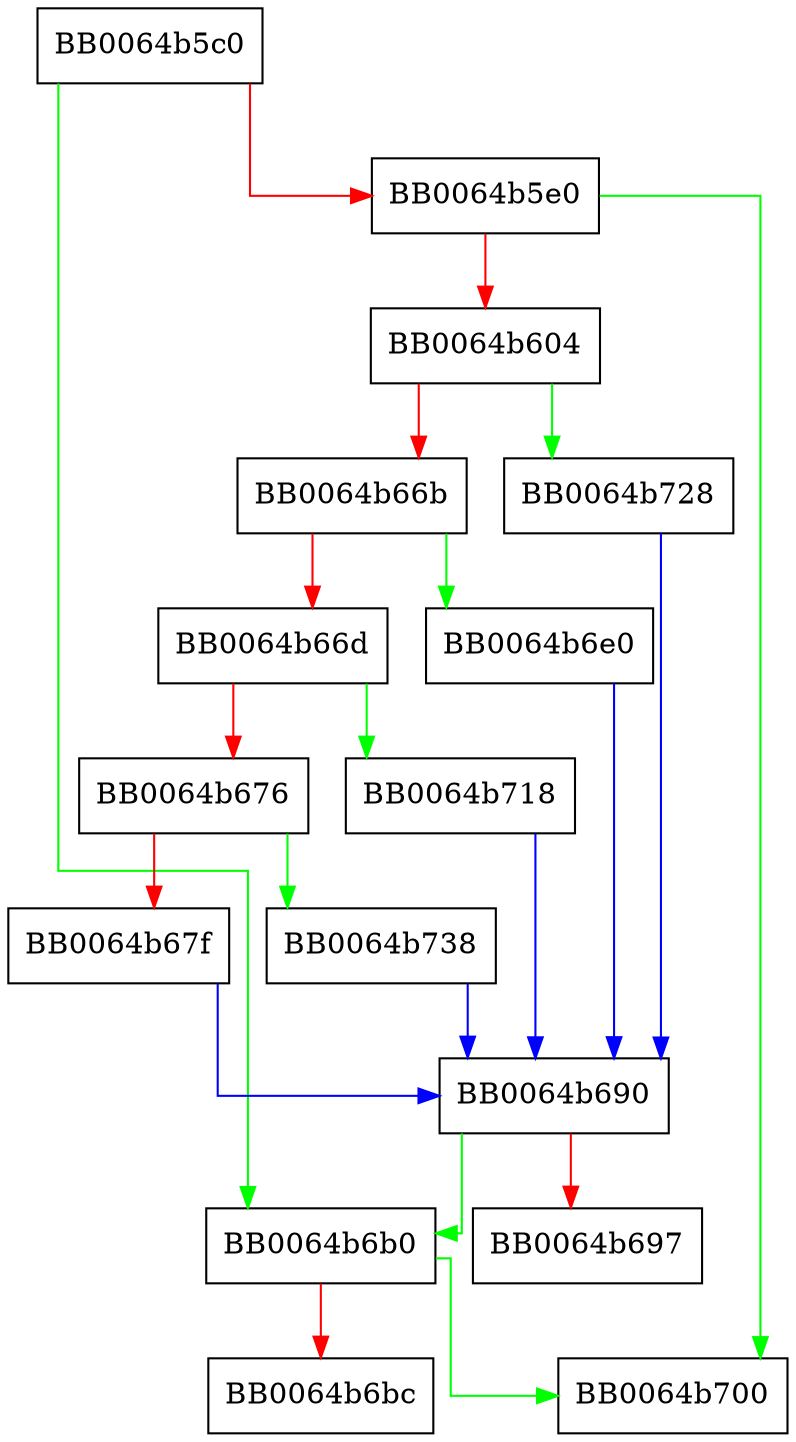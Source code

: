 digraph OSSL_STORE_supports_search {
  node [shape="box"];
  graph [splines=ortho];
  BB0064b5c0 -> BB0064b6b0 [color="green"];
  BB0064b5c0 -> BB0064b5e0 [color="red"];
  BB0064b5e0 -> BB0064b700 [color="green"];
  BB0064b5e0 -> BB0064b604 [color="red"];
  BB0064b604 -> BB0064b728 [color="green"];
  BB0064b604 -> BB0064b66b [color="red"];
  BB0064b66b -> BB0064b6e0 [color="green"];
  BB0064b66b -> BB0064b66d [color="red"];
  BB0064b66d -> BB0064b718 [color="green"];
  BB0064b66d -> BB0064b676 [color="red"];
  BB0064b676 -> BB0064b738 [color="green"];
  BB0064b676 -> BB0064b67f [color="red"];
  BB0064b67f -> BB0064b690 [color="blue"];
  BB0064b690 -> BB0064b6b0 [color="green"];
  BB0064b690 -> BB0064b697 [color="red"];
  BB0064b6b0 -> BB0064b700 [color="green"];
  BB0064b6b0 -> BB0064b6bc [color="red"];
  BB0064b6e0 -> BB0064b690 [color="blue"];
  BB0064b718 -> BB0064b690 [color="blue"];
  BB0064b728 -> BB0064b690 [color="blue"];
  BB0064b738 -> BB0064b690 [color="blue"];
}